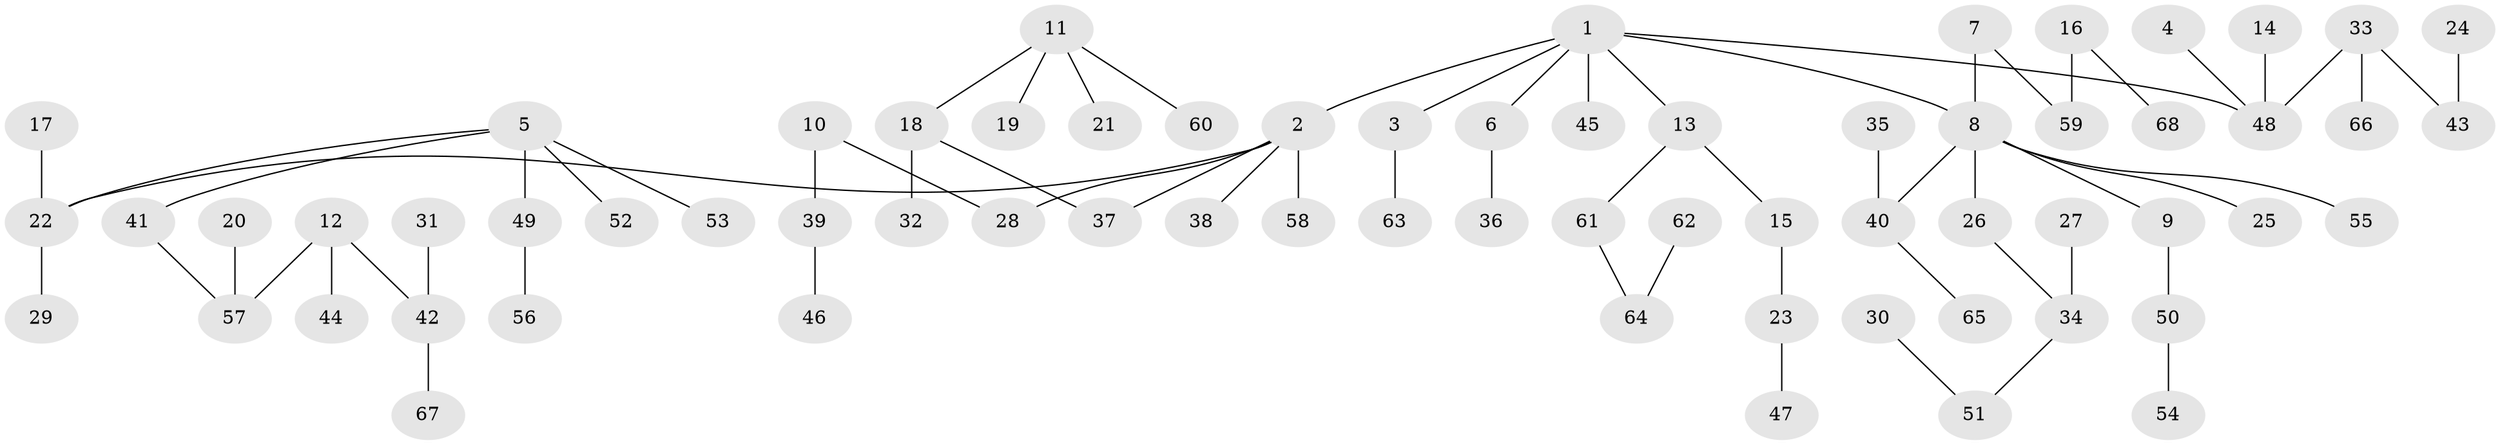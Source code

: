 // original degree distribution, {5: 0.022058823529411766, 7: 0.014705882352941176, 4: 0.07352941176470588, 3: 0.16911764705882354, 1: 0.5, 6: 0.007352941176470588, 2: 0.21323529411764705}
// Generated by graph-tools (version 1.1) at 2025/50/03/09/25 03:50:15]
// undirected, 68 vertices, 67 edges
graph export_dot {
graph [start="1"]
  node [color=gray90,style=filled];
  1;
  2;
  3;
  4;
  5;
  6;
  7;
  8;
  9;
  10;
  11;
  12;
  13;
  14;
  15;
  16;
  17;
  18;
  19;
  20;
  21;
  22;
  23;
  24;
  25;
  26;
  27;
  28;
  29;
  30;
  31;
  32;
  33;
  34;
  35;
  36;
  37;
  38;
  39;
  40;
  41;
  42;
  43;
  44;
  45;
  46;
  47;
  48;
  49;
  50;
  51;
  52;
  53;
  54;
  55;
  56;
  57;
  58;
  59;
  60;
  61;
  62;
  63;
  64;
  65;
  66;
  67;
  68;
  1 -- 2 [weight=1.0];
  1 -- 3 [weight=1.0];
  1 -- 6 [weight=1.0];
  1 -- 8 [weight=1.0];
  1 -- 13 [weight=1.0];
  1 -- 45 [weight=1.0];
  1 -- 48 [weight=1.0];
  2 -- 22 [weight=1.0];
  2 -- 28 [weight=1.0];
  2 -- 37 [weight=1.0];
  2 -- 38 [weight=1.0];
  2 -- 58 [weight=1.0];
  3 -- 63 [weight=1.0];
  4 -- 48 [weight=1.0];
  5 -- 22 [weight=1.0];
  5 -- 41 [weight=1.0];
  5 -- 49 [weight=1.0];
  5 -- 52 [weight=1.0];
  5 -- 53 [weight=1.0];
  6 -- 36 [weight=1.0];
  7 -- 8 [weight=1.0];
  7 -- 59 [weight=1.0];
  8 -- 9 [weight=1.0];
  8 -- 25 [weight=1.0];
  8 -- 26 [weight=1.0];
  8 -- 40 [weight=1.0];
  8 -- 55 [weight=1.0];
  9 -- 50 [weight=1.0];
  10 -- 28 [weight=1.0];
  10 -- 39 [weight=1.0];
  11 -- 18 [weight=1.0];
  11 -- 19 [weight=1.0];
  11 -- 21 [weight=1.0];
  11 -- 60 [weight=1.0];
  12 -- 42 [weight=1.0];
  12 -- 44 [weight=1.0];
  12 -- 57 [weight=1.0];
  13 -- 15 [weight=1.0];
  13 -- 61 [weight=1.0];
  14 -- 48 [weight=1.0];
  15 -- 23 [weight=1.0];
  16 -- 59 [weight=1.0];
  16 -- 68 [weight=1.0];
  17 -- 22 [weight=1.0];
  18 -- 32 [weight=1.0];
  18 -- 37 [weight=1.0];
  20 -- 57 [weight=1.0];
  22 -- 29 [weight=1.0];
  23 -- 47 [weight=1.0];
  24 -- 43 [weight=1.0];
  26 -- 34 [weight=1.0];
  27 -- 34 [weight=1.0];
  30 -- 51 [weight=1.0];
  31 -- 42 [weight=1.0];
  33 -- 43 [weight=1.0];
  33 -- 48 [weight=1.0];
  33 -- 66 [weight=1.0];
  34 -- 51 [weight=1.0];
  35 -- 40 [weight=1.0];
  39 -- 46 [weight=1.0];
  40 -- 65 [weight=1.0];
  41 -- 57 [weight=1.0];
  42 -- 67 [weight=1.0];
  49 -- 56 [weight=1.0];
  50 -- 54 [weight=1.0];
  61 -- 64 [weight=1.0];
  62 -- 64 [weight=1.0];
}
